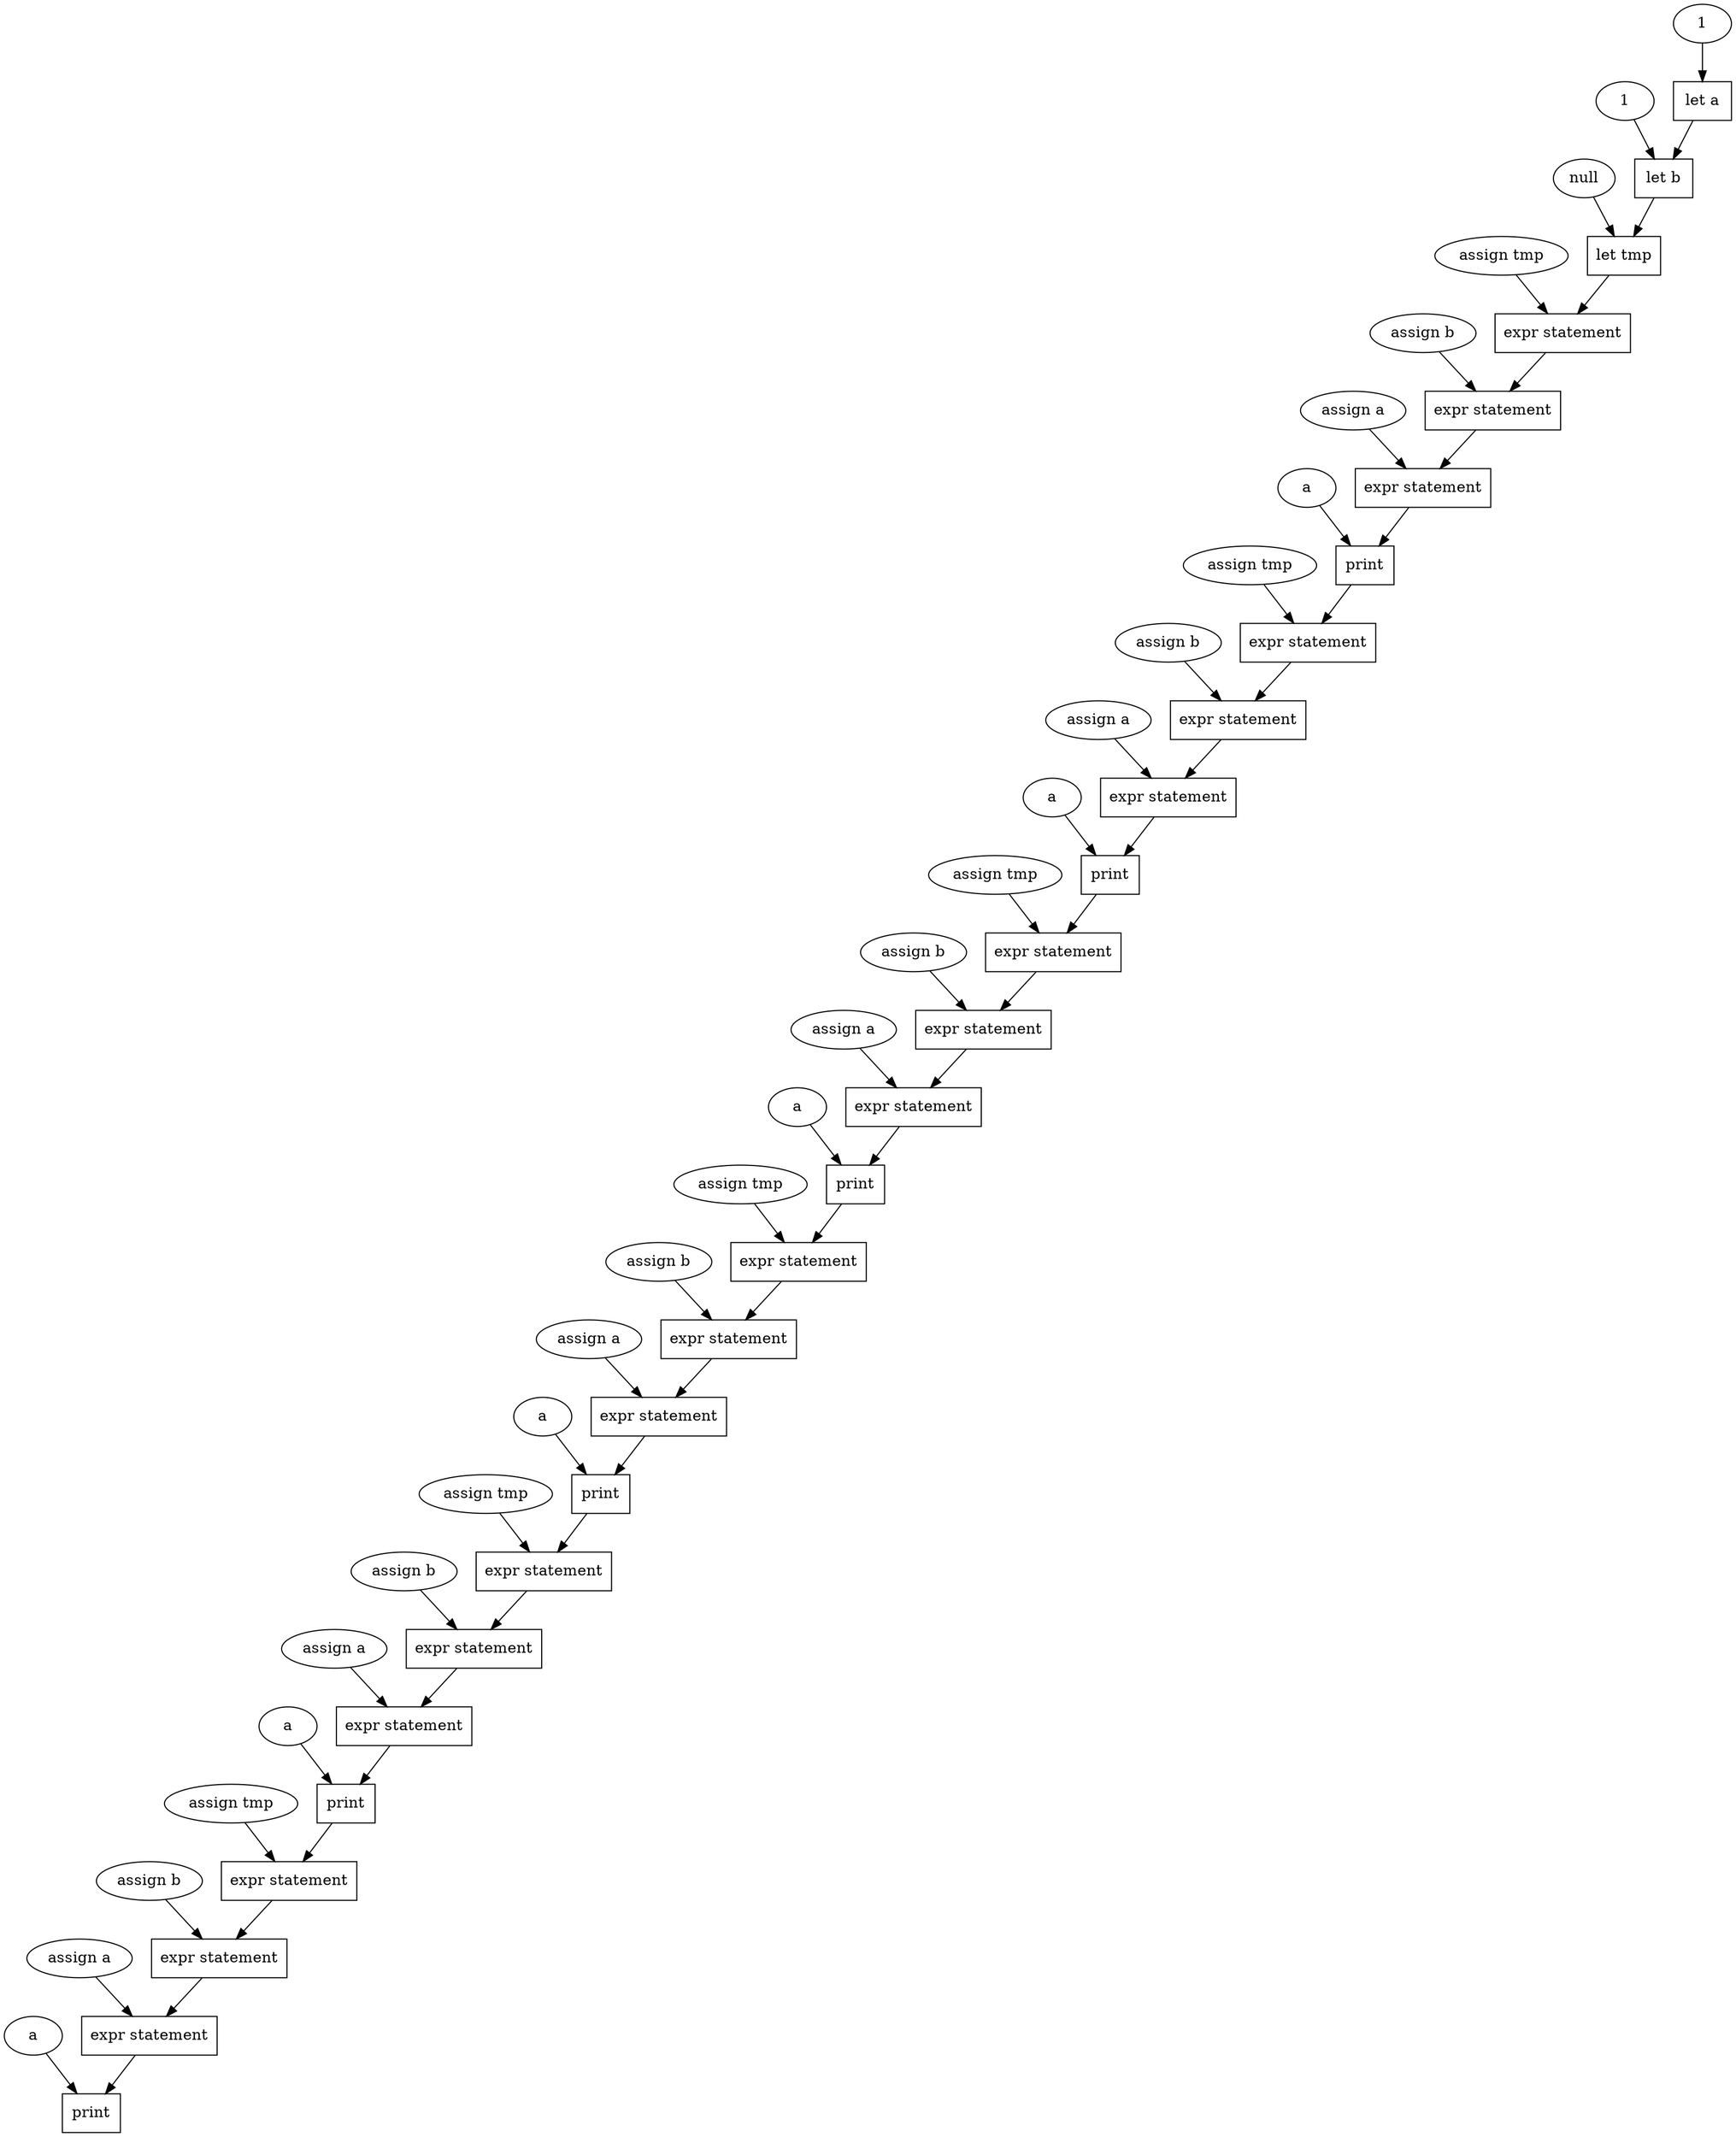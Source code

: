 digraph AST {
    Stmt_58225482[label="let a", shape="box"];
    Expr_54267293[label="1"];
    Expr_54267293 -> Stmt_58225482;
    Stmt_58225482 -> Stmt_18643596
    Stmt_18643596[label="let b", shape="box"];
    Expr_33574638[label="1"];
    Expr_33574638 -> Stmt_18643596;
    Stmt_18643596 -> Stmt_33736294
    Stmt_33736294[label="let tmp", shape="box"];
    Expr_35191196[label="null"];
    Expr_35191196 -> Stmt_33736294;
    Stmt_33736294 -> Stmt_48285313
    Stmt_48285313[label="expr statement", shape="box"];
    Expr_31914638[label="assign tmp"];
    Expr_31914638 -> Stmt_48285313;
    Stmt_48285313 -> Stmt_18796293
    Stmt_18796293[label="expr statement", shape="box"];
    Expr_34948909[label="assign b"];
    Expr_34948909 -> Stmt_18796293;
    Stmt_18796293 -> Stmt_46104728
    Stmt_46104728[label="expr statement", shape="box"];
    Expr_12289376[label="assign a"];
    Expr_12289376 -> Stmt_46104728;
    Stmt_46104728 -> Stmt_43495525
    Stmt_43495525[label="print", shape="box"];
    Expr_55915408[label="a"];
    Expr_55915408 -> Stmt_43495525;
    Stmt_43495525 -> Stmt_33476626
    Stmt_33476626[label="expr statement", shape="box"];
    Expr_32854180[label="assign tmp"];
    Expr_32854180 -> Stmt_33476626;
    Stmt_33476626 -> Stmt_27252167
    Stmt_27252167[label="expr statement", shape="box"];
    Expr_43942917[label="assign b"];
    Expr_43942917 -> Stmt_27252167;
    Stmt_27252167 -> Stmt_59941933
    Stmt_59941933[label="expr statement", shape="box"];
    Expr_2606490[label="assign a"];
    Expr_2606490 -> Stmt_59941933;
    Stmt_59941933 -> Stmt_23458411
    Stmt_23458411[label="print", shape="box"];
    Expr_9799115[label="a"];
    Expr_9799115 -> Stmt_23458411;
    Stmt_23458411 -> Stmt_21083178
    Stmt_21083178[label="expr statement", shape="box"];
    Expr_55530882[label="assign tmp"];
    Expr_55530882 -> Stmt_21083178;
    Stmt_21083178 -> Stmt_30015890
    Stmt_30015890[label="expr statement", shape="box"];
    Expr_1707556[label="assign b"];
    Expr_1707556 -> Stmt_30015890;
    Stmt_30015890 -> Stmt_15368010
    Stmt_15368010[label="expr statement", shape="box"];
    Expr_4094363[label="assign a"];
    Expr_4094363 -> Stmt_15368010;
    Stmt_15368010 -> Stmt_36849274
    Stmt_36849274[label="print", shape="box"];
    Expr_63208015[label="a"];
    Expr_63208015 -> Stmt_36849274;
    Stmt_36849274 -> Stmt_32001227
    Stmt_32001227[label="expr statement", shape="box"];
    Expr_19575591[label="assign tmp"];
    Expr_19575591 -> Stmt_32001227;
    Stmt_32001227 -> Stmt_41962596
    Stmt_41962596[label="expr statement", shape="box"];
    Expr_42119052[label="assign b"];
    Expr_42119052 -> Stmt_41962596;
    Stmt_41962596 -> Stmt_43527150
    Stmt_43527150[label="expr statement", shape="box"];
    Expr_56200037[label="assign a"];
    Expr_56200037 -> Stmt_43527150;
    Stmt_43527150 -> Stmt_36038289
    Stmt_36038289[label="print", shape="box"];
    Expr_55909147[label="a"];
    Expr_55909147 -> Stmt_36038289;
    Stmt_36038289 -> Stmt_33420276
    Stmt_33420276[label="expr statement", shape="box"];
    Expr_32347029[label="assign tmp"];
    Expr_32347029 -> Stmt_33420276;
    Stmt_33420276 -> Stmt_22687807
    Stmt_22687807[label="expr statement", shape="box"];
    Expr_2863675[label="assign b"];
    Expr_2863675 -> Stmt_22687807;
    Stmt_22687807 -> Stmt_25773083
    Stmt_25773083[label="expr statement", shape="box"];
    Expr_30631159[label="assign a"];
    Expr_30631159 -> Stmt_25773083;
    Stmt_25773083 -> Stmt_7244975
    Stmt_7244975[label="print", shape="box"];
    Expr_65204782[label="a"];
    Expr_65204782 -> Stmt_7244975;
    Stmt_7244975 -> Stmt_49972132
    Stmt_49972132[label="expr statement", shape="box"];
    Expr_47096010[label="assign tmp"];
    Expr_47096010 -> Stmt_49972132;
    Stmt_49972132 -> Stmt_21210914
    Stmt_21210914[label="expr statement", shape="box"];
    Expr_56680499[label="assign b"];
    Expr_56680499 -> Stmt_21210914;
    Stmt_21210914 -> Stmt_40362448
    Stmt_40362448[label="expr statement", shape="box"];
    Expr_27717712[label="assign a"];
    Expr_27717712 -> Stmt_40362448;
    Stmt_40362448 -> Stmt_48132822
    Stmt_48132822[label="print", shape="box"];
    Expr_30542218[label="a"];
    Expr_30542218 -> Stmt_48132822;
}

